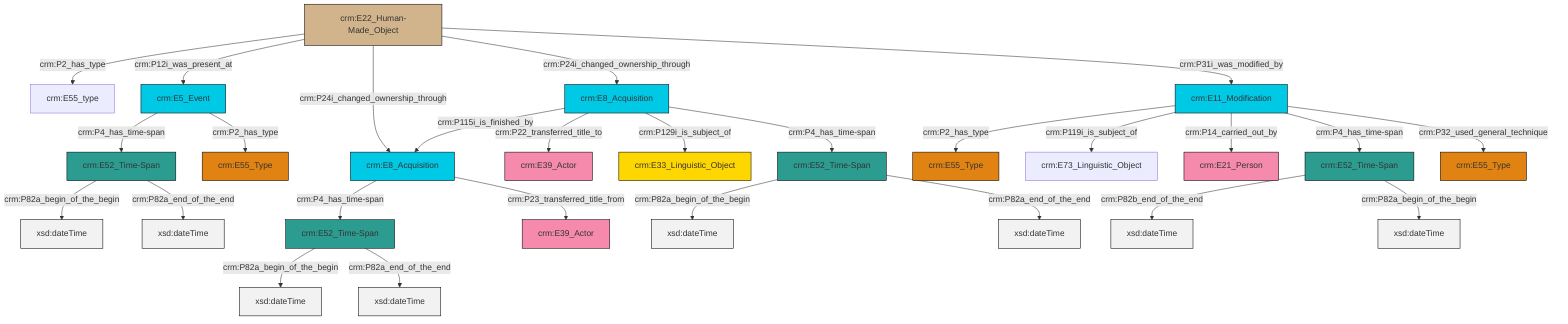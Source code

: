 graph TD
classDef Literal fill:#f2f2f2,stroke:#000000;
classDef CRM_Entity fill:#FFFFFF,stroke:#000000;
classDef Temporal_Entity fill:#00C9E6, stroke:#000000;
classDef Type fill:#E18312, stroke:#000000;
classDef Time-Span fill:#2C9C91, stroke:#000000;
classDef Appellation fill:#FFEB7F, stroke:#000000;
classDef Place fill:#008836, stroke:#000000;
classDef Persistent_Item fill:#B266B2, stroke:#000000;
classDef Conceptual_Object fill:#FFD700, stroke:#000000;
classDef Physical_Thing fill:#D2B48C, stroke:#000000;
classDef Actor fill:#f58aad, stroke:#000000;
classDef PC_Classes fill:#4ce600, stroke:#000000;
classDef Multi fill:#cccccc,stroke:#000000;

0["crm:E52_Time-Span"]:::Time-Span -->|crm:P82a_begin_of_the_begin| 1[xsd:dateTime]:::Literal
2["crm:E11_Modification"]:::Temporal_Entity -->|crm:P2_has_type| 3["crm:E55_Type"]:::Type
4["crm:E22_Human-Made_Object"]:::Physical_Thing -->|crm:P2_has_type| 5["crm:E55_type"]:::Default
10["crm:E52_Time-Span"]:::Time-Span -->|crm:P82a_begin_of_the_begin| 11[xsd:dateTime]:::Literal
13["crm:E8_Acquisition"]:::Temporal_Entity -->|crm:P4_has_time-span| 14["crm:E52_Time-Span"]:::Time-Span
2["crm:E11_Modification"]:::Temporal_Entity -->|crm:P119i_is_subject_of| 15["crm:E73_Linguistic_Object"]:::Default
8["crm:E8_Acquisition"]:::Temporal_Entity -->|crm:P115i_is_finished_by| 13["crm:E8_Acquisition"]:::Temporal_Entity
17["crm:E5_Event"]:::Temporal_Entity -->|crm:P4_has_time-span| 10["crm:E52_Time-Span"]:::Time-Span
2["crm:E11_Modification"]:::Temporal_Entity -->|crm:P14_carried_out_by| 18["crm:E21_Person"]:::Actor
4["crm:E22_Human-Made_Object"]:::Physical_Thing -->|crm:P12i_was_present_at| 17["crm:E5_Event"]:::Temporal_Entity
0["crm:E52_Time-Span"]:::Time-Span -->|crm:P82a_end_of_the_end| 20[xsd:dateTime]:::Literal
4["crm:E22_Human-Made_Object"]:::Physical_Thing -->|crm:P24i_changed_ownership_through| 13["crm:E8_Acquisition"]:::Temporal_Entity
8["crm:E8_Acquisition"]:::Temporal_Entity -->|crm:P22_transferred_title_to| 21["crm:E39_Actor"]:::Actor
8["crm:E8_Acquisition"]:::Temporal_Entity -->|crm:P129i_is_subject_of| 22["crm:E33_Linguistic_Object"]:::Conceptual_Object
23["crm:E52_Time-Span"]:::Time-Span -->|crm:P82b_end_of_the_end| 24[xsd:dateTime]:::Literal
4["crm:E22_Human-Made_Object"]:::Physical_Thing -->|crm:P24i_changed_ownership_through| 8["crm:E8_Acquisition"]:::Temporal_Entity
2["crm:E11_Modification"]:::Temporal_Entity -->|crm:P4_has_time-span| 23["crm:E52_Time-Span"]:::Time-Span
23["crm:E52_Time-Span"]:::Time-Span -->|crm:P82a_begin_of_the_begin| 28[xsd:dateTime]:::Literal
14["crm:E52_Time-Span"]:::Time-Span -->|crm:P82a_begin_of_the_begin| 29[xsd:dateTime]:::Literal
13["crm:E8_Acquisition"]:::Temporal_Entity -->|crm:P23_transferred_title_from| 6["crm:E39_Actor"]:::Actor
4["crm:E22_Human-Made_Object"]:::Physical_Thing -->|crm:P31i_was_modified_by| 2["crm:E11_Modification"]:::Temporal_Entity
8["crm:E8_Acquisition"]:::Temporal_Entity -->|crm:P4_has_time-span| 0["crm:E52_Time-Span"]:::Time-Span
10["crm:E52_Time-Span"]:::Time-Span -->|crm:P82a_end_of_the_end| 39[xsd:dateTime]:::Literal
17["crm:E5_Event"]:::Temporal_Entity -->|crm:P2_has_type| 41["crm:E55_Type"]:::Type
2["crm:E11_Modification"]:::Temporal_Entity -->|crm:P32_used_general_technique| 31["crm:E55_Type"]:::Type
14["crm:E52_Time-Span"]:::Time-Span -->|crm:P82a_end_of_the_end| 43[xsd:dateTime]:::Literal